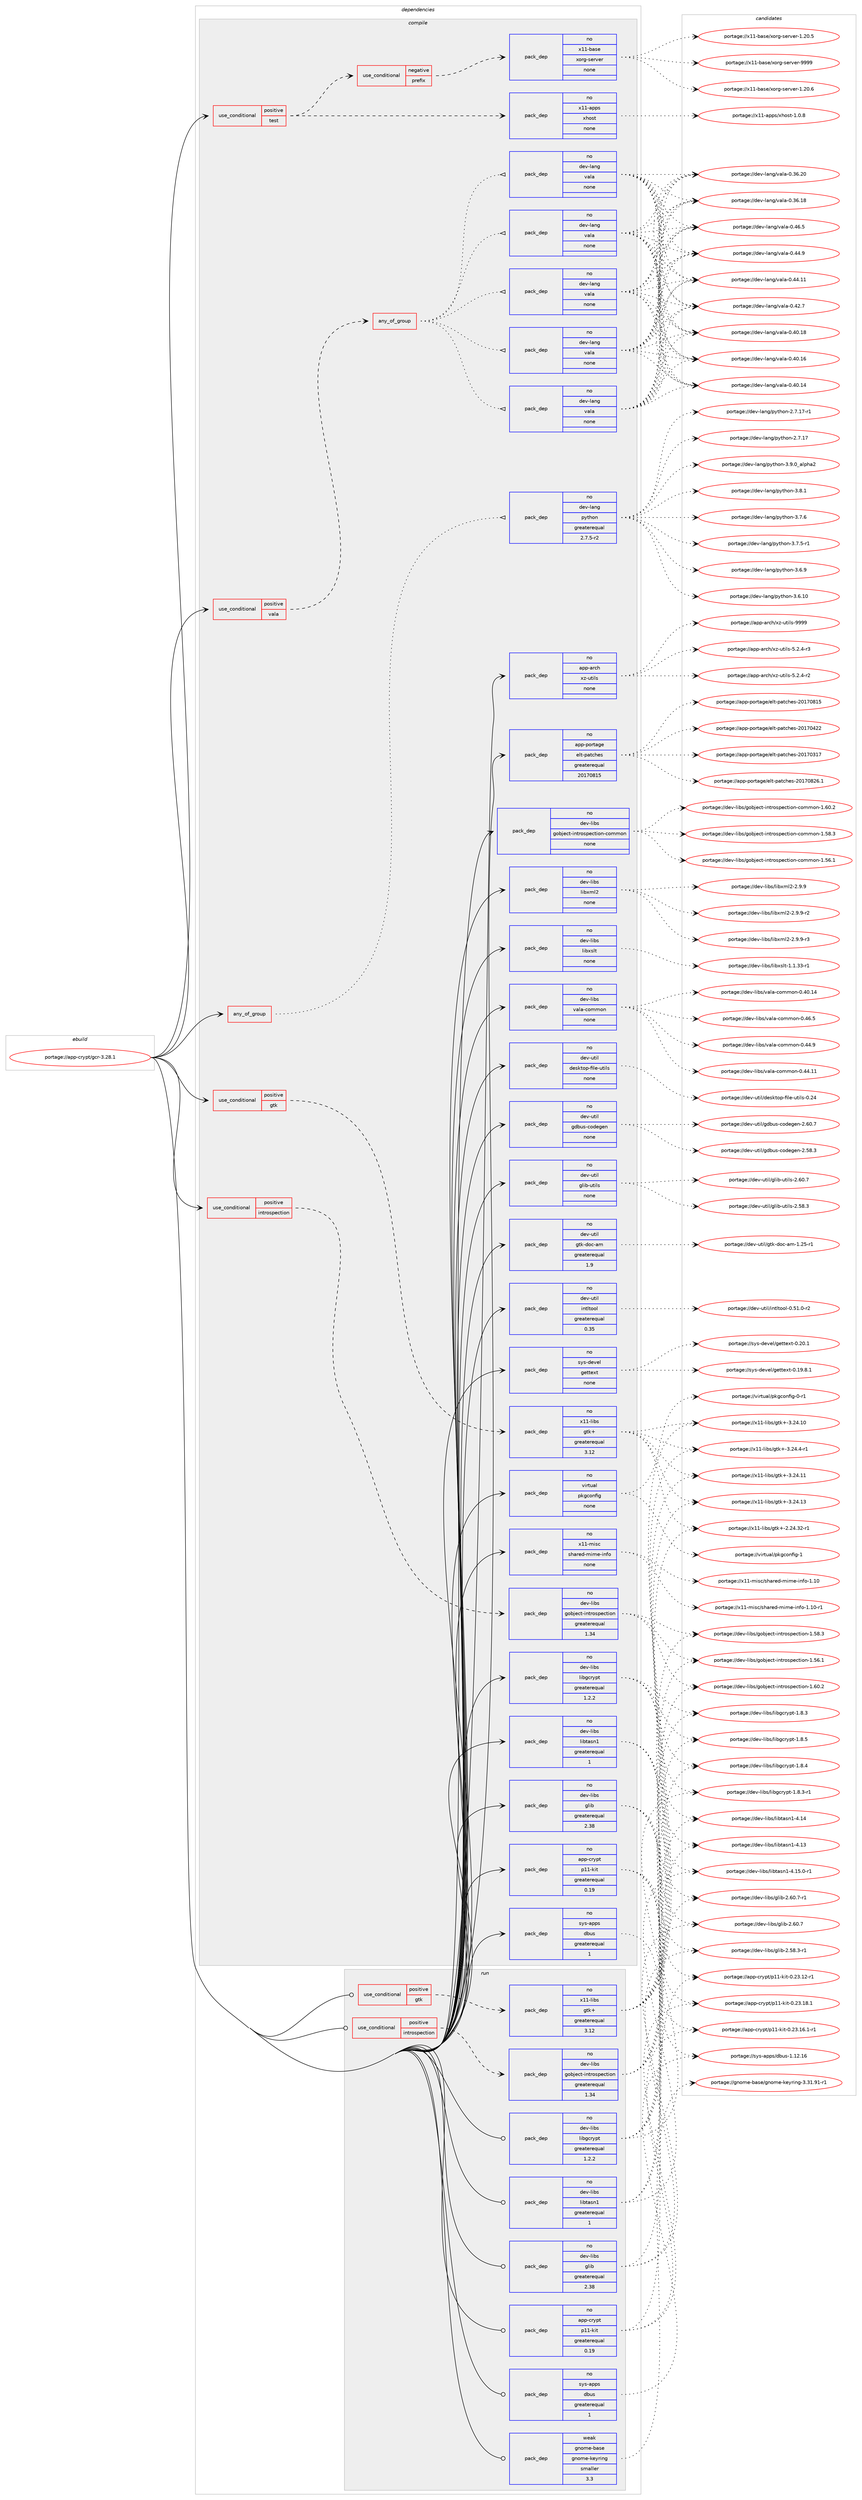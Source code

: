 digraph prolog {

# *************
# Graph options
# *************

newrank=true;
concentrate=true;
compound=true;
graph [rankdir=LR,fontname=Helvetica,fontsize=10,ranksep=1.5];#, ranksep=2.5, nodesep=0.2];
edge  [arrowhead=vee];
node  [fontname=Helvetica,fontsize=10];

# **********
# The ebuild
# **********

subgraph cluster_leftcol {
color=gray;
rank=same;
label=<<i>ebuild</i>>;
id [label="portage://app-crypt/gcr-3.28.1", color=red, width=4, href="../app-crypt/gcr-3.28.1.svg"];
}

# ****************
# The dependencies
# ****************

subgraph cluster_midcol {
color=gray;
label=<<i>dependencies</i>>;
subgraph cluster_compile {
fillcolor="#eeeeee";
style=filled;
label=<<i>compile</i>>;
subgraph any8265 {
dependency643288 [label=<<TABLE BORDER="0" CELLBORDER="1" CELLSPACING="0" CELLPADDING="4"><TR><TD CELLPADDING="10">any_of_group</TD></TR></TABLE>>, shape=none, color=red];subgraph pack483144 {
dependency643289 [label=<<TABLE BORDER="0" CELLBORDER="1" CELLSPACING="0" CELLPADDING="4" WIDTH="220"><TR><TD ROWSPAN="6" CELLPADDING="30">pack_dep</TD></TR><TR><TD WIDTH="110">no</TD></TR><TR><TD>dev-lang</TD></TR><TR><TD>python</TD></TR><TR><TD>greaterequal</TD></TR><TR><TD>2.7.5-r2</TD></TR></TABLE>>, shape=none, color=blue];
}
dependency643288:e -> dependency643289:w [weight=20,style="dotted",arrowhead="oinv"];
}
id:e -> dependency643288:w [weight=20,style="solid",arrowhead="vee"];
subgraph cond151586 {
dependency643290 [label=<<TABLE BORDER="0" CELLBORDER="1" CELLSPACING="0" CELLPADDING="4"><TR><TD ROWSPAN="3" CELLPADDING="10">use_conditional</TD></TR><TR><TD>positive</TD></TR><TR><TD>gtk</TD></TR></TABLE>>, shape=none, color=red];
subgraph pack483145 {
dependency643291 [label=<<TABLE BORDER="0" CELLBORDER="1" CELLSPACING="0" CELLPADDING="4" WIDTH="220"><TR><TD ROWSPAN="6" CELLPADDING="30">pack_dep</TD></TR><TR><TD WIDTH="110">no</TD></TR><TR><TD>x11-libs</TD></TR><TR><TD>gtk+</TD></TR><TR><TD>greaterequal</TD></TR><TR><TD>3.12</TD></TR></TABLE>>, shape=none, color=blue];
}
dependency643290:e -> dependency643291:w [weight=20,style="dashed",arrowhead="vee"];
}
id:e -> dependency643290:w [weight=20,style="solid",arrowhead="vee"];
subgraph cond151587 {
dependency643292 [label=<<TABLE BORDER="0" CELLBORDER="1" CELLSPACING="0" CELLPADDING="4"><TR><TD ROWSPAN="3" CELLPADDING="10">use_conditional</TD></TR><TR><TD>positive</TD></TR><TR><TD>introspection</TD></TR></TABLE>>, shape=none, color=red];
subgraph pack483146 {
dependency643293 [label=<<TABLE BORDER="0" CELLBORDER="1" CELLSPACING="0" CELLPADDING="4" WIDTH="220"><TR><TD ROWSPAN="6" CELLPADDING="30">pack_dep</TD></TR><TR><TD WIDTH="110">no</TD></TR><TR><TD>dev-libs</TD></TR><TR><TD>gobject-introspection</TD></TR><TR><TD>greaterequal</TD></TR><TR><TD>1.34</TD></TR></TABLE>>, shape=none, color=blue];
}
dependency643292:e -> dependency643293:w [weight=20,style="dashed",arrowhead="vee"];
}
id:e -> dependency643292:w [weight=20,style="solid",arrowhead="vee"];
subgraph cond151588 {
dependency643294 [label=<<TABLE BORDER="0" CELLBORDER="1" CELLSPACING="0" CELLPADDING="4"><TR><TD ROWSPAN="3" CELLPADDING="10">use_conditional</TD></TR><TR><TD>positive</TD></TR><TR><TD>test</TD></TR></TABLE>>, shape=none, color=red];
subgraph cond151589 {
dependency643295 [label=<<TABLE BORDER="0" CELLBORDER="1" CELLSPACING="0" CELLPADDING="4"><TR><TD ROWSPAN="3" CELLPADDING="10">use_conditional</TD></TR><TR><TD>negative</TD></TR><TR><TD>prefix</TD></TR></TABLE>>, shape=none, color=red];
subgraph pack483147 {
dependency643296 [label=<<TABLE BORDER="0" CELLBORDER="1" CELLSPACING="0" CELLPADDING="4" WIDTH="220"><TR><TD ROWSPAN="6" CELLPADDING="30">pack_dep</TD></TR><TR><TD WIDTH="110">no</TD></TR><TR><TD>x11-base</TD></TR><TR><TD>xorg-server</TD></TR><TR><TD>none</TD></TR><TR><TD></TD></TR></TABLE>>, shape=none, color=blue];
}
dependency643295:e -> dependency643296:w [weight=20,style="dashed",arrowhead="vee"];
}
dependency643294:e -> dependency643295:w [weight=20,style="dashed",arrowhead="vee"];
subgraph pack483148 {
dependency643297 [label=<<TABLE BORDER="0" CELLBORDER="1" CELLSPACING="0" CELLPADDING="4" WIDTH="220"><TR><TD ROWSPAN="6" CELLPADDING="30">pack_dep</TD></TR><TR><TD WIDTH="110">no</TD></TR><TR><TD>x11-apps</TD></TR><TR><TD>xhost</TD></TR><TR><TD>none</TD></TR><TR><TD></TD></TR></TABLE>>, shape=none, color=blue];
}
dependency643294:e -> dependency643297:w [weight=20,style="dashed",arrowhead="vee"];
}
id:e -> dependency643294:w [weight=20,style="solid",arrowhead="vee"];
subgraph cond151590 {
dependency643298 [label=<<TABLE BORDER="0" CELLBORDER="1" CELLSPACING="0" CELLPADDING="4"><TR><TD ROWSPAN="3" CELLPADDING="10">use_conditional</TD></TR><TR><TD>positive</TD></TR><TR><TD>vala</TD></TR></TABLE>>, shape=none, color=red];
subgraph any8266 {
dependency643299 [label=<<TABLE BORDER="0" CELLBORDER="1" CELLSPACING="0" CELLPADDING="4"><TR><TD CELLPADDING="10">any_of_group</TD></TR></TABLE>>, shape=none, color=red];subgraph pack483149 {
dependency643300 [label=<<TABLE BORDER="0" CELLBORDER="1" CELLSPACING="0" CELLPADDING="4" WIDTH="220"><TR><TD ROWSPAN="6" CELLPADDING="30">pack_dep</TD></TR><TR><TD WIDTH="110">no</TD></TR><TR><TD>dev-lang</TD></TR><TR><TD>vala</TD></TR><TR><TD>none</TD></TR><TR><TD></TD></TR></TABLE>>, shape=none, color=blue];
}
dependency643299:e -> dependency643300:w [weight=20,style="dotted",arrowhead="oinv"];
subgraph pack483150 {
dependency643301 [label=<<TABLE BORDER="0" CELLBORDER="1" CELLSPACING="0" CELLPADDING="4" WIDTH="220"><TR><TD ROWSPAN="6" CELLPADDING="30">pack_dep</TD></TR><TR><TD WIDTH="110">no</TD></TR><TR><TD>dev-lang</TD></TR><TR><TD>vala</TD></TR><TR><TD>none</TD></TR><TR><TD></TD></TR></TABLE>>, shape=none, color=blue];
}
dependency643299:e -> dependency643301:w [weight=20,style="dotted",arrowhead="oinv"];
subgraph pack483151 {
dependency643302 [label=<<TABLE BORDER="0" CELLBORDER="1" CELLSPACING="0" CELLPADDING="4" WIDTH="220"><TR><TD ROWSPAN="6" CELLPADDING="30">pack_dep</TD></TR><TR><TD WIDTH="110">no</TD></TR><TR><TD>dev-lang</TD></TR><TR><TD>vala</TD></TR><TR><TD>none</TD></TR><TR><TD></TD></TR></TABLE>>, shape=none, color=blue];
}
dependency643299:e -> dependency643302:w [weight=20,style="dotted",arrowhead="oinv"];
subgraph pack483152 {
dependency643303 [label=<<TABLE BORDER="0" CELLBORDER="1" CELLSPACING="0" CELLPADDING="4" WIDTH="220"><TR><TD ROWSPAN="6" CELLPADDING="30">pack_dep</TD></TR><TR><TD WIDTH="110">no</TD></TR><TR><TD>dev-lang</TD></TR><TR><TD>vala</TD></TR><TR><TD>none</TD></TR><TR><TD></TD></TR></TABLE>>, shape=none, color=blue];
}
dependency643299:e -> dependency643303:w [weight=20,style="dotted",arrowhead="oinv"];
subgraph pack483153 {
dependency643304 [label=<<TABLE BORDER="0" CELLBORDER="1" CELLSPACING="0" CELLPADDING="4" WIDTH="220"><TR><TD ROWSPAN="6" CELLPADDING="30">pack_dep</TD></TR><TR><TD WIDTH="110">no</TD></TR><TR><TD>dev-lang</TD></TR><TR><TD>vala</TD></TR><TR><TD>none</TD></TR><TR><TD></TD></TR></TABLE>>, shape=none, color=blue];
}
dependency643299:e -> dependency643304:w [weight=20,style="dotted",arrowhead="oinv"];
}
dependency643298:e -> dependency643299:w [weight=20,style="dashed",arrowhead="vee"];
}
id:e -> dependency643298:w [weight=20,style="solid",arrowhead="vee"];
subgraph pack483154 {
dependency643305 [label=<<TABLE BORDER="0" CELLBORDER="1" CELLSPACING="0" CELLPADDING="4" WIDTH="220"><TR><TD ROWSPAN="6" CELLPADDING="30">pack_dep</TD></TR><TR><TD WIDTH="110">no</TD></TR><TR><TD>app-arch</TD></TR><TR><TD>xz-utils</TD></TR><TR><TD>none</TD></TR><TR><TD></TD></TR></TABLE>>, shape=none, color=blue];
}
id:e -> dependency643305:w [weight=20,style="solid",arrowhead="vee"];
subgraph pack483155 {
dependency643306 [label=<<TABLE BORDER="0" CELLBORDER="1" CELLSPACING="0" CELLPADDING="4" WIDTH="220"><TR><TD ROWSPAN="6" CELLPADDING="30">pack_dep</TD></TR><TR><TD WIDTH="110">no</TD></TR><TR><TD>app-crypt</TD></TR><TR><TD>p11-kit</TD></TR><TR><TD>greaterequal</TD></TR><TR><TD>0.19</TD></TR></TABLE>>, shape=none, color=blue];
}
id:e -> dependency643306:w [weight=20,style="solid",arrowhead="vee"];
subgraph pack483156 {
dependency643307 [label=<<TABLE BORDER="0" CELLBORDER="1" CELLSPACING="0" CELLPADDING="4" WIDTH="220"><TR><TD ROWSPAN="6" CELLPADDING="30">pack_dep</TD></TR><TR><TD WIDTH="110">no</TD></TR><TR><TD>app-portage</TD></TR><TR><TD>elt-patches</TD></TR><TR><TD>greaterequal</TD></TR><TR><TD>20170815</TD></TR></TABLE>>, shape=none, color=blue];
}
id:e -> dependency643307:w [weight=20,style="solid",arrowhead="vee"];
subgraph pack483157 {
dependency643308 [label=<<TABLE BORDER="0" CELLBORDER="1" CELLSPACING="0" CELLPADDING="4" WIDTH="220"><TR><TD ROWSPAN="6" CELLPADDING="30">pack_dep</TD></TR><TR><TD WIDTH="110">no</TD></TR><TR><TD>dev-libs</TD></TR><TR><TD>glib</TD></TR><TR><TD>greaterequal</TD></TR><TR><TD>2.38</TD></TR></TABLE>>, shape=none, color=blue];
}
id:e -> dependency643308:w [weight=20,style="solid",arrowhead="vee"];
subgraph pack483158 {
dependency643309 [label=<<TABLE BORDER="0" CELLBORDER="1" CELLSPACING="0" CELLPADDING="4" WIDTH="220"><TR><TD ROWSPAN="6" CELLPADDING="30">pack_dep</TD></TR><TR><TD WIDTH="110">no</TD></TR><TR><TD>dev-libs</TD></TR><TR><TD>gobject-introspection-common</TD></TR><TR><TD>none</TD></TR><TR><TD></TD></TR></TABLE>>, shape=none, color=blue];
}
id:e -> dependency643309:w [weight=20,style="solid",arrowhead="vee"];
subgraph pack483159 {
dependency643310 [label=<<TABLE BORDER="0" CELLBORDER="1" CELLSPACING="0" CELLPADDING="4" WIDTH="220"><TR><TD ROWSPAN="6" CELLPADDING="30">pack_dep</TD></TR><TR><TD WIDTH="110">no</TD></TR><TR><TD>dev-libs</TD></TR><TR><TD>libgcrypt</TD></TR><TR><TD>greaterequal</TD></TR><TR><TD>1.2.2</TD></TR></TABLE>>, shape=none, color=blue];
}
id:e -> dependency643310:w [weight=20,style="solid",arrowhead="vee"];
subgraph pack483160 {
dependency643311 [label=<<TABLE BORDER="0" CELLBORDER="1" CELLSPACING="0" CELLPADDING="4" WIDTH="220"><TR><TD ROWSPAN="6" CELLPADDING="30">pack_dep</TD></TR><TR><TD WIDTH="110">no</TD></TR><TR><TD>dev-libs</TD></TR><TR><TD>libtasn1</TD></TR><TR><TD>greaterequal</TD></TR><TR><TD>1</TD></TR></TABLE>>, shape=none, color=blue];
}
id:e -> dependency643311:w [weight=20,style="solid",arrowhead="vee"];
subgraph pack483161 {
dependency643312 [label=<<TABLE BORDER="0" CELLBORDER="1" CELLSPACING="0" CELLPADDING="4" WIDTH="220"><TR><TD ROWSPAN="6" CELLPADDING="30">pack_dep</TD></TR><TR><TD WIDTH="110">no</TD></TR><TR><TD>dev-libs</TD></TR><TR><TD>libxml2</TD></TR><TR><TD>none</TD></TR><TR><TD></TD></TR></TABLE>>, shape=none, color=blue];
}
id:e -> dependency643312:w [weight=20,style="solid",arrowhead="vee"];
subgraph pack483162 {
dependency643313 [label=<<TABLE BORDER="0" CELLBORDER="1" CELLSPACING="0" CELLPADDING="4" WIDTH="220"><TR><TD ROWSPAN="6" CELLPADDING="30">pack_dep</TD></TR><TR><TD WIDTH="110">no</TD></TR><TR><TD>dev-libs</TD></TR><TR><TD>libxslt</TD></TR><TR><TD>none</TD></TR><TR><TD></TD></TR></TABLE>>, shape=none, color=blue];
}
id:e -> dependency643313:w [weight=20,style="solid",arrowhead="vee"];
subgraph pack483163 {
dependency643314 [label=<<TABLE BORDER="0" CELLBORDER="1" CELLSPACING="0" CELLPADDING="4" WIDTH="220"><TR><TD ROWSPAN="6" CELLPADDING="30">pack_dep</TD></TR><TR><TD WIDTH="110">no</TD></TR><TR><TD>dev-libs</TD></TR><TR><TD>vala-common</TD></TR><TR><TD>none</TD></TR><TR><TD></TD></TR></TABLE>>, shape=none, color=blue];
}
id:e -> dependency643314:w [weight=20,style="solid",arrowhead="vee"];
subgraph pack483164 {
dependency643315 [label=<<TABLE BORDER="0" CELLBORDER="1" CELLSPACING="0" CELLPADDING="4" WIDTH="220"><TR><TD ROWSPAN="6" CELLPADDING="30">pack_dep</TD></TR><TR><TD WIDTH="110">no</TD></TR><TR><TD>dev-util</TD></TR><TR><TD>desktop-file-utils</TD></TR><TR><TD>none</TD></TR><TR><TD></TD></TR></TABLE>>, shape=none, color=blue];
}
id:e -> dependency643315:w [weight=20,style="solid",arrowhead="vee"];
subgraph pack483165 {
dependency643316 [label=<<TABLE BORDER="0" CELLBORDER="1" CELLSPACING="0" CELLPADDING="4" WIDTH="220"><TR><TD ROWSPAN="6" CELLPADDING="30">pack_dep</TD></TR><TR><TD WIDTH="110">no</TD></TR><TR><TD>dev-util</TD></TR><TR><TD>gdbus-codegen</TD></TR><TR><TD>none</TD></TR><TR><TD></TD></TR></TABLE>>, shape=none, color=blue];
}
id:e -> dependency643316:w [weight=20,style="solid",arrowhead="vee"];
subgraph pack483166 {
dependency643317 [label=<<TABLE BORDER="0" CELLBORDER="1" CELLSPACING="0" CELLPADDING="4" WIDTH="220"><TR><TD ROWSPAN="6" CELLPADDING="30">pack_dep</TD></TR><TR><TD WIDTH="110">no</TD></TR><TR><TD>dev-util</TD></TR><TR><TD>glib-utils</TD></TR><TR><TD>none</TD></TR><TR><TD></TD></TR></TABLE>>, shape=none, color=blue];
}
id:e -> dependency643317:w [weight=20,style="solid",arrowhead="vee"];
subgraph pack483167 {
dependency643318 [label=<<TABLE BORDER="0" CELLBORDER="1" CELLSPACING="0" CELLPADDING="4" WIDTH="220"><TR><TD ROWSPAN="6" CELLPADDING="30">pack_dep</TD></TR><TR><TD WIDTH="110">no</TD></TR><TR><TD>dev-util</TD></TR><TR><TD>gtk-doc-am</TD></TR><TR><TD>greaterequal</TD></TR><TR><TD>1.9</TD></TR></TABLE>>, shape=none, color=blue];
}
id:e -> dependency643318:w [weight=20,style="solid",arrowhead="vee"];
subgraph pack483168 {
dependency643319 [label=<<TABLE BORDER="0" CELLBORDER="1" CELLSPACING="0" CELLPADDING="4" WIDTH="220"><TR><TD ROWSPAN="6" CELLPADDING="30">pack_dep</TD></TR><TR><TD WIDTH="110">no</TD></TR><TR><TD>dev-util</TD></TR><TR><TD>intltool</TD></TR><TR><TD>greaterequal</TD></TR><TR><TD>0.35</TD></TR></TABLE>>, shape=none, color=blue];
}
id:e -> dependency643319:w [weight=20,style="solid",arrowhead="vee"];
subgraph pack483169 {
dependency643320 [label=<<TABLE BORDER="0" CELLBORDER="1" CELLSPACING="0" CELLPADDING="4" WIDTH="220"><TR><TD ROWSPAN="6" CELLPADDING="30">pack_dep</TD></TR><TR><TD WIDTH="110">no</TD></TR><TR><TD>sys-apps</TD></TR><TR><TD>dbus</TD></TR><TR><TD>greaterequal</TD></TR><TR><TD>1</TD></TR></TABLE>>, shape=none, color=blue];
}
id:e -> dependency643320:w [weight=20,style="solid",arrowhead="vee"];
subgraph pack483170 {
dependency643321 [label=<<TABLE BORDER="0" CELLBORDER="1" CELLSPACING="0" CELLPADDING="4" WIDTH="220"><TR><TD ROWSPAN="6" CELLPADDING="30">pack_dep</TD></TR><TR><TD WIDTH="110">no</TD></TR><TR><TD>sys-devel</TD></TR><TR><TD>gettext</TD></TR><TR><TD>none</TD></TR><TR><TD></TD></TR></TABLE>>, shape=none, color=blue];
}
id:e -> dependency643321:w [weight=20,style="solid",arrowhead="vee"];
subgraph pack483171 {
dependency643322 [label=<<TABLE BORDER="0" CELLBORDER="1" CELLSPACING="0" CELLPADDING="4" WIDTH="220"><TR><TD ROWSPAN="6" CELLPADDING="30">pack_dep</TD></TR><TR><TD WIDTH="110">no</TD></TR><TR><TD>virtual</TD></TR><TR><TD>pkgconfig</TD></TR><TR><TD>none</TD></TR><TR><TD></TD></TR></TABLE>>, shape=none, color=blue];
}
id:e -> dependency643322:w [weight=20,style="solid",arrowhead="vee"];
subgraph pack483172 {
dependency643323 [label=<<TABLE BORDER="0" CELLBORDER="1" CELLSPACING="0" CELLPADDING="4" WIDTH="220"><TR><TD ROWSPAN="6" CELLPADDING="30">pack_dep</TD></TR><TR><TD WIDTH="110">no</TD></TR><TR><TD>x11-misc</TD></TR><TR><TD>shared-mime-info</TD></TR><TR><TD>none</TD></TR><TR><TD></TD></TR></TABLE>>, shape=none, color=blue];
}
id:e -> dependency643323:w [weight=20,style="solid",arrowhead="vee"];
}
subgraph cluster_compileandrun {
fillcolor="#eeeeee";
style=filled;
label=<<i>compile and run</i>>;
}
subgraph cluster_run {
fillcolor="#eeeeee";
style=filled;
label=<<i>run</i>>;
subgraph cond151591 {
dependency643324 [label=<<TABLE BORDER="0" CELLBORDER="1" CELLSPACING="0" CELLPADDING="4"><TR><TD ROWSPAN="3" CELLPADDING="10">use_conditional</TD></TR><TR><TD>positive</TD></TR><TR><TD>gtk</TD></TR></TABLE>>, shape=none, color=red];
subgraph pack483173 {
dependency643325 [label=<<TABLE BORDER="0" CELLBORDER="1" CELLSPACING="0" CELLPADDING="4" WIDTH="220"><TR><TD ROWSPAN="6" CELLPADDING="30">pack_dep</TD></TR><TR><TD WIDTH="110">no</TD></TR><TR><TD>x11-libs</TD></TR><TR><TD>gtk+</TD></TR><TR><TD>greaterequal</TD></TR><TR><TD>3.12</TD></TR></TABLE>>, shape=none, color=blue];
}
dependency643324:e -> dependency643325:w [weight=20,style="dashed",arrowhead="vee"];
}
id:e -> dependency643324:w [weight=20,style="solid",arrowhead="odot"];
subgraph cond151592 {
dependency643326 [label=<<TABLE BORDER="0" CELLBORDER="1" CELLSPACING="0" CELLPADDING="4"><TR><TD ROWSPAN="3" CELLPADDING="10">use_conditional</TD></TR><TR><TD>positive</TD></TR><TR><TD>introspection</TD></TR></TABLE>>, shape=none, color=red];
subgraph pack483174 {
dependency643327 [label=<<TABLE BORDER="0" CELLBORDER="1" CELLSPACING="0" CELLPADDING="4" WIDTH="220"><TR><TD ROWSPAN="6" CELLPADDING="30">pack_dep</TD></TR><TR><TD WIDTH="110">no</TD></TR><TR><TD>dev-libs</TD></TR><TR><TD>gobject-introspection</TD></TR><TR><TD>greaterequal</TD></TR><TR><TD>1.34</TD></TR></TABLE>>, shape=none, color=blue];
}
dependency643326:e -> dependency643327:w [weight=20,style="dashed",arrowhead="vee"];
}
id:e -> dependency643326:w [weight=20,style="solid",arrowhead="odot"];
subgraph pack483175 {
dependency643328 [label=<<TABLE BORDER="0" CELLBORDER="1" CELLSPACING="0" CELLPADDING="4" WIDTH="220"><TR><TD ROWSPAN="6" CELLPADDING="30">pack_dep</TD></TR><TR><TD WIDTH="110">no</TD></TR><TR><TD>app-crypt</TD></TR><TR><TD>p11-kit</TD></TR><TR><TD>greaterequal</TD></TR><TR><TD>0.19</TD></TR></TABLE>>, shape=none, color=blue];
}
id:e -> dependency643328:w [weight=20,style="solid",arrowhead="odot"];
subgraph pack483176 {
dependency643329 [label=<<TABLE BORDER="0" CELLBORDER="1" CELLSPACING="0" CELLPADDING="4" WIDTH="220"><TR><TD ROWSPAN="6" CELLPADDING="30">pack_dep</TD></TR><TR><TD WIDTH="110">no</TD></TR><TR><TD>dev-libs</TD></TR><TR><TD>glib</TD></TR><TR><TD>greaterequal</TD></TR><TR><TD>2.38</TD></TR></TABLE>>, shape=none, color=blue];
}
id:e -> dependency643329:w [weight=20,style="solid",arrowhead="odot"];
subgraph pack483177 {
dependency643330 [label=<<TABLE BORDER="0" CELLBORDER="1" CELLSPACING="0" CELLPADDING="4" WIDTH="220"><TR><TD ROWSPAN="6" CELLPADDING="30">pack_dep</TD></TR><TR><TD WIDTH="110">no</TD></TR><TR><TD>dev-libs</TD></TR><TR><TD>libgcrypt</TD></TR><TR><TD>greaterequal</TD></TR><TR><TD>1.2.2</TD></TR></TABLE>>, shape=none, color=blue];
}
id:e -> dependency643330:w [weight=20,style="solid",arrowhead="odot"];
subgraph pack483178 {
dependency643331 [label=<<TABLE BORDER="0" CELLBORDER="1" CELLSPACING="0" CELLPADDING="4" WIDTH="220"><TR><TD ROWSPAN="6" CELLPADDING="30">pack_dep</TD></TR><TR><TD WIDTH="110">no</TD></TR><TR><TD>dev-libs</TD></TR><TR><TD>libtasn1</TD></TR><TR><TD>greaterequal</TD></TR><TR><TD>1</TD></TR></TABLE>>, shape=none, color=blue];
}
id:e -> dependency643331:w [weight=20,style="solid",arrowhead="odot"];
subgraph pack483179 {
dependency643332 [label=<<TABLE BORDER="0" CELLBORDER="1" CELLSPACING="0" CELLPADDING="4" WIDTH="220"><TR><TD ROWSPAN="6" CELLPADDING="30">pack_dep</TD></TR><TR><TD WIDTH="110">no</TD></TR><TR><TD>sys-apps</TD></TR><TR><TD>dbus</TD></TR><TR><TD>greaterequal</TD></TR><TR><TD>1</TD></TR></TABLE>>, shape=none, color=blue];
}
id:e -> dependency643332:w [weight=20,style="solid",arrowhead="odot"];
subgraph pack483180 {
dependency643333 [label=<<TABLE BORDER="0" CELLBORDER="1" CELLSPACING="0" CELLPADDING="4" WIDTH="220"><TR><TD ROWSPAN="6" CELLPADDING="30">pack_dep</TD></TR><TR><TD WIDTH="110">weak</TD></TR><TR><TD>gnome-base</TD></TR><TR><TD>gnome-keyring</TD></TR><TR><TD>smaller</TD></TR><TR><TD>3.3</TD></TR></TABLE>>, shape=none, color=blue];
}
id:e -> dependency643333:w [weight=20,style="solid",arrowhead="odot"];
}
}

# **************
# The candidates
# **************

subgraph cluster_choices {
rank=same;
color=gray;
label=<<i>candidates</i>>;

subgraph choice483144 {
color=black;
nodesep=1;
choice10010111845108971101034711212111610411111045514657464895971081121049750 [label="portage://dev-lang/python-3.9.0_alpha2", color=red, width=4,href="../dev-lang/python-3.9.0_alpha2.svg"];
choice100101118451089711010347112121116104111110455146564649 [label="portage://dev-lang/python-3.8.1", color=red, width=4,href="../dev-lang/python-3.8.1.svg"];
choice100101118451089711010347112121116104111110455146554654 [label="portage://dev-lang/python-3.7.6", color=red, width=4,href="../dev-lang/python-3.7.6.svg"];
choice1001011184510897110103471121211161041111104551465546534511449 [label="portage://dev-lang/python-3.7.5-r1", color=red, width=4,href="../dev-lang/python-3.7.5-r1.svg"];
choice100101118451089711010347112121116104111110455146544657 [label="portage://dev-lang/python-3.6.9", color=red, width=4,href="../dev-lang/python-3.6.9.svg"];
choice10010111845108971101034711212111610411111045514654464948 [label="portage://dev-lang/python-3.6.10", color=red, width=4,href="../dev-lang/python-3.6.10.svg"];
choice100101118451089711010347112121116104111110455046554649554511449 [label="portage://dev-lang/python-2.7.17-r1", color=red, width=4,href="../dev-lang/python-2.7.17-r1.svg"];
choice10010111845108971101034711212111610411111045504655464955 [label="portage://dev-lang/python-2.7.17", color=red, width=4,href="../dev-lang/python-2.7.17.svg"];
dependency643289:e -> choice10010111845108971101034711212111610411111045514657464895971081121049750:w [style=dotted,weight="100"];
dependency643289:e -> choice100101118451089711010347112121116104111110455146564649:w [style=dotted,weight="100"];
dependency643289:e -> choice100101118451089711010347112121116104111110455146554654:w [style=dotted,weight="100"];
dependency643289:e -> choice1001011184510897110103471121211161041111104551465546534511449:w [style=dotted,weight="100"];
dependency643289:e -> choice100101118451089711010347112121116104111110455146544657:w [style=dotted,weight="100"];
dependency643289:e -> choice10010111845108971101034711212111610411111045514654464948:w [style=dotted,weight="100"];
dependency643289:e -> choice100101118451089711010347112121116104111110455046554649554511449:w [style=dotted,weight="100"];
dependency643289:e -> choice10010111845108971101034711212111610411111045504655464955:w [style=dotted,weight="100"];
}
subgraph choice483145 {
color=black;
nodesep=1;
choice120494945108105981154710311610743455146505246524511449 [label="portage://x11-libs/gtk+-3.24.4-r1", color=red, width=4,href="../x11-libs/gtk+-3.24.4-r1.svg"];
choice1204949451081059811547103116107434551465052464951 [label="portage://x11-libs/gtk+-3.24.13", color=red, width=4,href="../x11-libs/gtk+-3.24.13.svg"];
choice1204949451081059811547103116107434551465052464949 [label="portage://x11-libs/gtk+-3.24.11", color=red, width=4,href="../x11-libs/gtk+-3.24.11.svg"];
choice1204949451081059811547103116107434551465052464948 [label="portage://x11-libs/gtk+-3.24.10", color=red, width=4,href="../x11-libs/gtk+-3.24.10.svg"];
choice12049494510810598115471031161074345504650524651504511449 [label="portage://x11-libs/gtk+-2.24.32-r1", color=red, width=4,href="../x11-libs/gtk+-2.24.32-r1.svg"];
dependency643291:e -> choice120494945108105981154710311610743455146505246524511449:w [style=dotted,weight="100"];
dependency643291:e -> choice1204949451081059811547103116107434551465052464951:w [style=dotted,weight="100"];
dependency643291:e -> choice1204949451081059811547103116107434551465052464949:w [style=dotted,weight="100"];
dependency643291:e -> choice1204949451081059811547103116107434551465052464948:w [style=dotted,weight="100"];
dependency643291:e -> choice12049494510810598115471031161074345504650524651504511449:w [style=dotted,weight="100"];
}
subgraph choice483146 {
color=black;
nodesep=1;
choice1001011184510810598115471031119810610199116451051101161141111151121019911610511111045494654484650 [label="portage://dev-libs/gobject-introspection-1.60.2", color=red, width=4,href="../dev-libs/gobject-introspection-1.60.2.svg"];
choice1001011184510810598115471031119810610199116451051101161141111151121019911610511111045494653564651 [label="portage://dev-libs/gobject-introspection-1.58.3", color=red, width=4,href="../dev-libs/gobject-introspection-1.58.3.svg"];
choice1001011184510810598115471031119810610199116451051101161141111151121019911610511111045494653544649 [label="portage://dev-libs/gobject-introspection-1.56.1", color=red, width=4,href="../dev-libs/gobject-introspection-1.56.1.svg"];
dependency643293:e -> choice1001011184510810598115471031119810610199116451051101161141111151121019911610511111045494654484650:w [style=dotted,weight="100"];
dependency643293:e -> choice1001011184510810598115471031119810610199116451051101161141111151121019911610511111045494653564651:w [style=dotted,weight="100"];
dependency643293:e -> choice1001011184510810598115471031119810610199116451051101161141111151121019911610511111045494653544649:w [style=dotted,weight="100"];
}
subgraph choice483147 {
color=black;
nodesep=1;
choice120494945989711510147120111114103451151011141181011144557575757 [label="portage://x11-base/xorg-server-9999", color=red, width=4,href="../x11-base/xorg-server-9999.svg"];
choice1204949459897115101471201111141034511510111411810111445494650484654 [label="portage://x11-base/xorg-server-1.20.6", color=red, width=4,href="../x11-base/xorg-server-1.20.6.svg"];
choice1204949459897115101471201111141034511510111411810111445494650484653 [label="portage://x11-base/xorg-server-1.20.5", color=red, width=4,href="../x11-base/xorg-server-1.20.5.svg"];
dependency643296:e -> choice120494945989711510147120111114103451151011141181011144557575757:w [style=dotted,weight="100"];
dependency643296:e -> choice1204949459897115101471201111141034511510111411810111445494650484654:w [style=dotted,weight="100"];
dependency643296:e -> choice1204949459897115101471201111141034511510111411810111445494650484653:w [style=dotted,weight="100"];
}
subgraph choice483148 {
color=black;
nodesep=1;
choice1204949459711211211547120104111115116454946484656 [label="portage://x11-apps/xhost-1.0.8", color=red, width=4,href="../x11-apps/xhost-1.0.8.svg"];
dependency643297:e -> choice1204949459711211211547120104111115116454946484656:w [style=dotted,weight="100"];
}
subgraph choice483149 {
color=black;
nodesep=1;
choice100101118451089711010347118971089745484652544653 [label="portage://dev-lang/vala-0.46.5", color=red, width=4,href="../dev-lang/vala-0.46.5.svg"];
choice100101118451089711010347118971089745484652524657 [label="portage://dev-lang/vala-0.44.9", color=red, width=4,href="../dev-lang/vala-0.44.9.svg"];
choice10010111845108971101034711897108974548465252464949 [label="portage://dev-lang/vala-0.44.11", color=red, width=4,href="../dev-lang/vala-0.44.11.svg"];
choice100101118451089711010347118971089745484652504655 [label="portage://dev-lang/vala-0.42.7", color=red, width=4,href="../dev-lang/vala-0.42.7.svg"];
choice10010111845108971101034711897108974548465248464956 [label="portage://dev-lang/vala-0.40.18", color=red, width=4,href="../dev-lang/vala-0.40.18.svg"];
choice10010111845108971101034711897108974548465248464954 [label="portage://dev-lang/vala-0.40.16", color=red, width=4,href="../dev-lang/vala-0.40.16.svg"];
choice10010111845108971101034711897108974548465248464952 [label="portage://dev-lang/vala-0.40.14", color=red, width=4,href="../dev-lang/vala-0.40.14.svg"];
choice10010111845108971101034711897108974548465154465048 [label="portage://dev-lang/vala-0.36.20", color=red, width=4,href="../dev-lang/vala-0.36.20.svg"];
choice10010111845108971101034711897108974548465154464956 [label="portage://dev-lang/vala-0.36.18", color=red, width=4,href="../dev-lang/vala-0.36.18.svg"];
dependency643300:e -> choice100101118451089711010347118971089745484652544653:w [style=dotted,weight="100"];
dependency643300:e -> choice100101118451089711010347118971089745484652524657:w [style=dotted,weight="100"];
dependency643300:e -> choice10010111845108971101034711897108974548465252464949:w [style=dotted,weight="100"];
dependency643300:e -> choice100101118451089711010347118971089745484652504655:w [style=dotted,weight="100"];
dependency643300:e -> choice10010111845108971101034711897108974548465248464956:w [style=dotted,weight="100"];
dependency643300:e -> choice10010111845108971101034711897108974548465248464954:w [style=dotted,weight="100"];
dependency643300:e -> choice10010111845108971101034711897108974548465248464952:w [style=dotted,weight="100"];
dependency643300:e -> choice10010111845108971101034711897108974548465154465048:w [style=dotted,weight="100"];
dependency643300:e -> choice10010111845108971101034711897108974548465154464956:w [style=dotted,weight="100"];
}
subgraph choice483150 {
color=black;
nodesep=1;
choice100101118451089711010347118971089745484652544653 [label="portage://dev-lang/vala-0.46.5", color=red, width=4,href="../dev-lang/vala-0.46.5.svg"];
choice100101118451089711010347118971089745484652524657 [label="portage://dev-lang/vala-0.44.9", color=red, width=4,href="../dev-lang/vala-0.44.9.svg"];
choice10010111845108971101034711897108974548465252464949 [label="portage://dev-lang/vala-0.44.11", color=red, width=4,href="../dev-lang/vala-0.44.11.svg"];
choice100101118451089711010347118971089745484652504655 [label="portage://dev-lang/vala-0.42.7", color=red, width=4,href="../dev-lang/vala-0.42.7.svg"];
choice10010111845108971101034711897108974548465248464956 [label="portage://dev-lang/vala-0.40.18", color=red, width=4,href="../dev-lang/vala-0.40.18.svg"];
choice10010111845108971101034711897108974548465248464954 [label="portage://dev-lang/vala-0.40.16", color=red, width=4,href="../dev-lang/vala-0.40.16.svg"];
choice10010111845108971101034711897108974548465248464952 [label="portage://dev-lang/vala-0.40.14", color=red, width=4,href="../dev-lang/vala-0.40.14.svg"];
choice10010111845108971101034711897108974548465154465048 [label="portage://dev-lang/vala-0.36.20", color=red, width=4,href="../dev-lang/vala-0.36.20.svg"];
choice10010111845108971101034711897108974548465154464956 [label="portage://dev-lang/vala-0.36.18", color=red, width=4,href="../dev-lang/vala-0.36.18.svg"];
dependency643301:e -> choice100101118451089711010347118971089745484652544653:w [style=dotted,weight="100"];
dependency643301:e -> choice100101118451089711010347118971089745484652524657:w [style=dotted,weight="100"];
dependency643301:e -> choice10010111845108971101034711897108974548465252464949:w [style=dotted,weight="100"];
dependency643301:e -> choice100101118451089711010347118971089745484652504655:w [style=dotted,weight="100"];
dependency643301:e -> choice10010111845108971101034711897108974548465248464956:w [style=dotted,weight="100"];
dependency643301:e -> choice10010111845108971101034711897108974548465248464954:w [style=dotted,weight="100"];
dependency643301:e -> choice10010111845108971101034711897108974548465248464952:w [style=dotted,weight="100"];
dependency643301:e -> choice10010111845108971101034711897108974548465154465048:w [style=dotted,weight="100"];
dependency643301:e -> choice10010111845108971101034711897108974548465154464956:w [style=dotted,weight="100"];
}
subgraph choice483151 {
color=black;
nodesep=1;
choice100101118451089711010347118971089745484652544653 [label="portage://dev-lang/vala-0.46.5", color=red, width=4,href="../dev-lang/vala-0.46.5.svg"];
choice100101118451089711010347118971089745484652524657 [label="portage://dev-lang/vala-0.44.9", color=red, width=4,href="../dev-lang/vala-0.44.9.svg"];
choice10010111845108971101034711897108974548465252464949 [label="portage://dev-lang/vala-0.44.11", color=red, width=4,href="../dev-lang/vala-0.44.11.svg"];
choice100101118451089711010347118971089745484652504655 [label="portage://dev-lang/vala-0.42.7", color=red, width=4,href="../dev-lang/vala-0.42.7.svg"];
choice10010111845108971101034711897108974548465248464956 [label="portage://dev-lang/vala-0.40.18", color=red, width=4,href="../dev-lang/vala-0.40.18.svg"];
choice10010111845108971101034711897108974548465248464954 [label="portage://dev-lang/vala-0.40.16", color=red, width=4,href="../dev-lang/vala-0.40.16.svg"];
choice10010111845108971101034711897108974548465248464952 [label="portage://dev-lang/vala-0.40.14", color=red, width=4,href="../dev-lang/vala-0.40.14.svg"];
choice10010111845108971101034711897108974548465154465048 [label="portage://dev-lang/vala-0.36.20", color=red, width=4,href="../dev-lang/vala-0.36.20.svg"];
choice10010111845108971101034711897108974548465154464956 [label="portage://dev-lang/vala-0.36.18", color=red, width=4,href="../dev-lang/vala-0.36.18.svg"];
dependency643302:e -> choice100101118451089711010347118971089745484652544653:w [style=dotted,weight="100"];
dependency643302:e -> choice100101118451089711010347118971089745484652524657:w [style=dotted,weight="100"];
dependency643302:e -> choice10010111845108971101034711897108974548465252464949:w [style=dotted,weight="100"];
dependency643302:e -> choice100101118451089711010347118971089745484652504655:w [style=dotted,weight="100"];
dependency643302:e -> choice10010111845108971101034711897108974548465248464956:w [style=dotted,weight="100"];
dependency643302:e -> choice10010111845108971101034711897108974548465248464954:w [style=dotted,weight="100"];
dependency643302:e -> choice10010111845108971101034711897108974548465248464952:w [style=dotted,weight="100"];
dependency643302:e -> choice10010111845108971101034711897108974548465154465048:w [style=dotted,weight="100"];
dependency643302:e -> choice10010111845108971101034711897108974548465154464956:w [style=dotted,weight="100"];
}
subgraph choice483152 {
color=black;
nodesep=1;
choice100101118451089711010347118971089745484652544653 [label="portage://dev-lang/vala-0.46.5", color=red, width=4,href="../dev-lang/vala-0.46.5.svg"];
choice100101118451089711010347118971089745484652524657 [label="portage://dev-lang/vala-0.44.9", color=red, width=4,href="../dev-lang/vala-0.44.9.svg"];
choice10010111845108971101034711897108974548465252464949 [label="portage://dev-lang/vala-0.44.11", color=red, width=4,href="../dev-lang/vala-0.44.11.svg"];
choice100101118451089711010347118971089745484652504655 [label="portage://dev-lang/vala-0.42.7", color=red, width=4,href="../dev-lang/vala-0.42.7.svg"];
choice10010111845108971101034711897108974548465248464956 [label="portage://dev-lang/vala-0.40.18", color=red, width=4,href="../dev-lang/vala-0.40.18.svg"];
choice10010111845108971101034711897108974548465248464954 [label="portage://dev-lang/vala-0.40.16", color=red, width=4,href="../dev-lang/vala-0.40.16.svg"];
choice10010111845108971101034711897108974548465248464952 [label="portage://dev-lang/vala-0.40.14", color=red, width=4,href="../dev-lang/vala-0.40.14.svg"];
choice10010111845108971101034711897108974548465154465048 [label="portage://dev-lang/vala-0.36.20", color=red, width=4,href="../dev-lang/vala-0.36.20.svg"];
choice10010111845108971101034711897108974548465154464956 [label="portage://dev-lang/vala-0.36.18", color=red, width=4,href="../dev-lang/vala-0.36.18.svg"];
dependency643303:e -> choice100101118451089711010347118971089745484652544653:w [style=dotted,weight="100"];
dependency643303:e -> choice100101118451089711010347118971089745484652524657:w [style=dotted,weight="100"];
dependency643303:e -> choice10010111845108971101034711897108974548465252464949:w [style=dotted,weight="100"];
dependency643303:e -> choice100101118451089711010347118971089745484652504655:w [style=dotted,weight="100"];
dependency643303:e -> choice10010111845108971101034711897108974548465248464956:w [style=dotted,weight="100"];
dependency643303:e -> choice10010111845108971101034711897108974548465248464954:w [style=dotted,weight="100"];
dependency643303:e -> choice10010111845108971101034711897108974548465248464952:w [style=dotted,weight="100"];
dependency643303:e -> choice10010111845108971101034711897108974548465154465048:w [style=dotted,weight="100"];
dependency643303:e -> choice10010111845108971101034711897108974548465154464956:w [style=dotted,weight="100"];
}
subgraph choice483153 {
color=black;
nodesep=1;
choice100101118451089711010347118971089745484652544653 [label="portage://dev-lang/vala-0.46.5", color=red, width=4,href="../dev-lang/vala-0.46.5.svg"];
choice100101118451089711010347118971089745484652524657 [label="portage://dev-lang/vala-0.44.9", color=red, width=4,href="../dev-lang/vala-0.44.9.svg"];
choice10010111845108971101034711897108974548465252464949 [label="portage://dev-lang/vala-0.44.11", color=red, width=4,href="../dev-lang/vala-0.44.11.svg"];
choice100101118451089711010347118971089745484652504655 [label="portage://dev-lang/vala-0.42.7", color=red, width=4,href="../dev-lang/vala-0.42.7.svg"];
choice10010111845108971101034711897108974548465248464956 [label="portage://dev-lang/vala-0.40.18", color=red, width=4,href="../dev-lang/vala-0.40.18.svg"];
choice10010111845108971101034711897108974548465248464954 [label="portage://dev-lang/vala-0.40.16", color=red, width=4,href="../dev-lang/vala-0.40.16.svg"];
choice10010111845108971101034711897108974548465248464952 [label="portage://dev-lang/vala-0.40.14", color=red, width=4,href="../dev-lang/vala-0.40.14.svg"];
choice10010111845108971101034711897108974548465154465048 [label="portage://dev-lang/vala-0.36.20", color=red, width=4,href="../dev-lang/vala-0.36.20.svg"];
choice10010111845108971101034711897108974548465154464956 [label="portage://dev-lang/vala-0.36.18", color=red, width=4,href="../dev-lang/vala-0.36.18.svg"];
dependency643304:e -> choice100101118451089711010347118971089745484652544653:w [style=dotted,weight="100"];
dependency643304:e -> choice100101118451089711010347118971089745484652524657:w [style=dotted,weight="100"];
dependency643304:e -> choice10010111845108971101034711897108974548465252464949:w [style=dotted,weight="100"];
dependency643304:e -> choice100101118451089711010347118971089745484652504655:w [style=dotted,weight="100"];
dependency643304:e -> choice10010111845108971101034711897108974548465248464956:w [style=dotted,weight="100"];
dependency643304:e -> choice10010111845108971101034711897108974548465248464954:w [style=dotted,weight="100"];
dependency643304:e -> choice10010111845108971101034711897108974548465248464952:w [style=dotted,weight="100"];
dependency643304:e -> choice10010111845108971101034711897108974548465154465048:w [style=dotted,weight="100"];
dependency643304:e -> choice10010111845108971101034711897108974548465154464956:w [style=dotted,weight="100"];
}
subgraph choice483154 {
color=black;
nodesep=1;
choice9711211245971149910447120122451171161051081154557575757 [label="portage://app-arch/xz-utils-9999", color=red, width=4,href="../app-arch/xz-utils-9999.svg"];
choice9711211245971149910447120122451171161051081154553465046524511451 [label="portage://app-arch/xz-utils-5.2.4-r3", color=red, width=4,href="../app-arch/xz-utils-5.2.4-r3.svg"];
choice9711211245971149910447120122451171161051081154553465046524511450 [label="portage://app-arch/xz-utils-5.2.4-r2", color=red, width=4,href="../app-arch/xz-utils-5.2.4-r2.svg"];
dependency643305:e -> choice9711211245971149910447120122451171161051081154557575757:w [style=dotted,weight="100"];
dependency643305:e -> choice9711211245971149910447120122451171161051081154553465046524511451:w [style=dotted,weight="100"];
dependency643305:e -> choice9711211245971149910447120122451171161051081154553465046524511450:w [style=dotted,weight="100"];
}
subgraph choice483155 {
color=black;
nodesep=1;
choice9711211245991141211121164711249494510710511645484650514649564649 [label="portage://app-crypt/p11-kit-0.23.18.1", color=red, width=4,href="../app-crypt/p11-kit-0.23.18.1.svg"];
choice97112112459911412111211647112494945107105116454846505146495446494511449 [label="portage://app-crypt/p11-kit-0.23.16.1-r1", color=red, width=4,href="../app-crypt/p11-kit-0.23.16.1-r1.svg"];
choice9711211245991141211121164711249494510710511645484650514649504511449 [label="portage://app-crypt/p11-kit-0.23.12-r1", color=red, width=4,href="../app-crypt/p11-kit-0.23.12-r1.svg"];
dependency643306:e -> choice9711211245991141211121164711249494510710511645484650514649564649:w [style=dotted,weight="100"];
dependency643306:e -> choice97112112459911412111211647112494945107105116454846505146495446494511449:w [style=dotted,weight="100"];
dependency643306:e -> choice9711211245991141211121164711249494510710511645484650514649504511449:w [style=dotted,weight="100"];
}
subgraph choice483156 {
color=black;
nodesep=1;
choice971121124511211111411697103101471011081164511297116991041011154550484955485650544649 [label="portage://app-portage/elt-patches-20170826.1", color=red, width=4,href="../app-portage/elt-patches-20170826.1.svg"];
choice97112112451121111141169710310147101108116451129711699104101115455048495548564953 [label="portage://app-portage/elt-patches-20170815", color=red, width=4,href="../app-portage/elt-patches-20170815.svg"];
choice97112112451121111141169710310147101108116451129711699104101115455048495548525050 [label="portage://app-portage/elt-patches-20170422", color=red, width=4,href="../app-portage/elt-patches-20170422.svg"];
choice97112112451121111141169710310147101108116451129711699104101115455048495548514955 [label="portage://app-portage/elt-patches-20170317", color=red, width=4,href="../app-portage/elt-patches-20170317.svg"];
dependency643307:e -> choice971121124511211111411697103101471011081164511297116991041011154550484955485650544649:w [style=dotted,weight="100"];
dependency643307:e -> choice97112112451121111141169710310147101108116451129711699104101115455048495548564953:w [style=dotted,weight="100"];
dependency643307:e -> choice97112112451121111141169710310147101108116451129711699104101115455048495548525050:w [style=dotted,weight="100"];
dependency643307:e -> choice97112112451121111141169710310147101108116451129711699104101115455048495548514955:w [style=dotted,weight="100"];
}
subgraph choice483157 {
color=black;
nodesep=1;
choice10010111845108105981154710310810598455046544846554511449 [label="portage://dev-libs/glib-2.60.7-r1", color=red, width=4,href="../dev-libs/glib-2.60.7-r1.svg"];
choice1001011184510810598115471031081059845504654484655 [label="portage://dev-libs/glib-2.60.7", color=red, width=4,href="../dev-libs/glib-2.60.7.svg"];
choice10010111845108105981154710310810598455046535646514511449 [label="portage://dev-libs/glib-2.58.3-r1", color=red, width=4,href="../dev-libs/glib-2.58.3-r1.svg"];
dependency643308:e -> choice10010111845108105981154710310810598455046544846554511449:w [style=dotted,weight="100"];
dependency643308:e -> choice1001011184510810598115471031081059845504654484655:w [style=dotted,weight="100"];
dependency643308:e -> choice10010111845108105981154710310810598455046535646514511449:w [style=dotted,weight="100"];
}
subgraph choice483158 {
color=black;
nodesep=1;
choice10010111845108105981154710311198106101991164510511011611411111511210199116105111110459911110910911111045494654484650 [label="portage://dev-libs/gobject-introspection-common-1.60.2", color=red, width=4,href="../dev-libs/gobject-introspection-common-1.60.2.svg"];
choice10010111845108105981154710311198106101991164510511011611411111511210199116105111110459911110910911111045494653564651 [label="portage://dev-libs/gobject-introspection-common-1.58.3", color=red, width=4,href="../dev-libs/gobject-introspection-common-1.58.3.svg"];
choice10010111845108105981154710311198106101991164510511011611411111511210199116105111110459911110910911111045494653544649 [label="portage://dev-libs/gobject-introspection-common-1.56.1", color=red, width=4,href="../dev-libs/gobject-introspection-common-1.56.1.svg"];
dependency643309:e -> choice10010111845108105981154710311198106101991164510511011611411111511210199116105111110459911110910911111045494654484650:w [style=dotted,weight="100"];
dependency643309:e -> choice10010111845108105981154710311198106101991164510511011611411111511210199116105111110459911110910911111045494653564651:w [style=dotted,weight="100"];
dependency643309:e -> choice10010111845108105981154710311198106101991164510511011611411111511210199116105111110459911110910911111045494653544649:w [style=dotted,weight="100"];
}
subgraph choice483159 {
color=black;
nodesep=1;
choice1001011184510810598115471081059810399114121112116454946564653 [label="portage://dev-libs/libgcrypt-1.8.5", color=red, width=4,href="../dev-libs/libgcrypt-1.8.5.svg"];
choice1001011184510810598115471081059810399114121112116454946564652 [label="portage://dev-libs/libgcrypt-1.8.4", color=red, width=4,href="../dev-libs/libgcrypt-1.8.4.svg"];
choice10010111845108105981154710810598103991141211121164549465646514511449 [label="portage://dev-libs/libgcrypt-1.8.3-r1", color=red, width=4,href="../dev-libs/libgcrypt-1.8.3-r1.svg"];
choice1001011184510810598115471081059810399114121112116454946564651 [label="portage://dev-libs/libgcrypt-1.8.3", color=red, width=4,href="../dev-libs/libgcrypt-1.8.3.svg"];
dependency643310:e -> choice1001011184510810598115471081059810399114121112116454946564653:w [style=dotted,weight="100"];
dependency643310:e -> choice1001011184510810598115471081059810399114121112116454946564652:w [style=dotted,weight="100"];
dependency643310:e -> choice10010111845108105981154710810598103991141211121164549465646514511449:w [style=dotted,weight="100"];
dependency643310:e -> choice1001011184510810598115471081059810399114121112116454946564651:w [style=dotted,weight="100"];
}
subgraph choice483160 {
color=black;
nodesep=1;
choice100101118451081059811547108105981169711511049455246495346484511449 [label="portage://dev-libs/libtasn1-4.15.0-r1", color=red, width=4,href="../dev-libs/libtasn1-4.15.0-r1.svg"];
choice1001011184510810598115471081059811697115110494552464952 [label="portage://dev-libs/libtasn1-4.14", color=red, width=4,href="../dev-libs/libtasn1-4.14.svg"];
choice1001011184510810598115471081059811697115110494552464951 [label="portage://dev-libs/libtasn1-4.13", color=red, width=4,href="../dev-libs/libtasn1-4.13.svg"];
dependency643311:e -> choice100101118451081059811547108105981169711511049455246495346484511449:w [style=dotted,weight="100"];
dependency643311:e -> choice1001011184510810598115471081059811697115110494552464952:w [style=dotted,weight="100"];
dependency643311:e -> choice1001011184510810598115471081059811697115110494552464951:w [style=dotted,weight="100"];
}
subgraph choice483161 {
color=black;
nodesep=1;
choice10010111845108105981154710810598120109108504550465746574511451 [label="portage://dev-libs/libxml2-2.9.9-r3", color=red, width=4,href="../dev-libs/libxml2-2.9.9-r3.svg"];
choice10010111845108105981154710810598120109108504550465746574511450 [label="portage://dev-libs/libxml2-2.9.9-r2", color=red, width=4,href="../dev-libs/libxml2-2.9.9-r2.svg"];
choice1001011184510810598115471081059812010910850455046574657 [label="portage://dev-libs/libxml2-2.9.9", color=red, width=4,href="../dev-libs/libxml2-2.9.9.svg"];
dependency643312:e -> choice10010111845108105981154710810598120109108504550465746574511451:w [style=dotted,weight="100"];
dependency643312:e -> choice10010111845108105981154710810598120109108504550465746574511450:w [style=dotted,weight="100"];
dependency643312:e -> choice1001011184510810598115471081059812010910850455046574657:w [style=dotted,weight="100"];
}
subgraph choice483162 {
color=black;
nodesep=1;
choice10010111845108105981154710810598120115108116454946494651514511449 [label="portage://dev-libs/libxslt-1.1.33-r1", color=red, width=4,href="../dev-libs/libxslt-1.1.33-r1.svg"];
dependency643313:e -> choice10010111845108105981154710810598120115108116454946494651514511449:w [style=dotted,weight="100"];
}
subgraph choice483163 {
color=black;
nodesep=1;
choice1001011184510810598115471189710897459911110910911111045484652544653 [label="portage://dev-libs/vala-common-0.46.5", color=red, width=4,href="../dev-libs/vala-common-0.46.5.svg"];
choice1001011184510810598115471189710897459911110910911111045484652524657 [label="portage://dev-libs/vala-common-0.44.9", color=red, width=4,href="../dev-libs/vala-common-0.44.9.svg"];
choice100101118451081059811547118971089745991111091091111104548465252464949 [label="portage://dev-libs/vala-common-0.44.11", color=red, width=4,href="../dev-libs/vala-common-0.44.11.svg"];
choice100101118451081059811547118971089745991111091091111104548465248464952 [label="portage://dev-libs/vala-common-0.40.14", color=red, width=4,href="../dev-libs/vala-common-0.40.14.svg"];
dependency643314:e -> choice1001011184510810598115471189710897459911110910911111045484652544653:w [style=dotted,weight="100"];
dependency643314:e -> choice1001011184510810598115471189710897459911110910911111045484652524657:w [style=dotted,weight="100"];
dependency643314:e -> choice100101118451081059811547118971089745991111091091111104548465252464949:w [style=dotted,weight="100"];
dependency643314:e -> choice100101118451081059811547118971089745991111091091111104548465248464952:w [style=dotted,weight="100"];
}
subgraph choice483164 {
color=black;
nodesep=1;
choice100101118451171161051084710010111510711611111245102105108101451171161051081154548465052 [label="portage://dev-util/desktop-file-utils-0.24", color=red, width=4,href="../dev-util/desktop-file-utils-0.24.svg"];
dependency643315:e -> choice100101118451171161051084710010111510711611111245102105108101451171161051081154548465052:w [style=dotted,weight="100"];
}
subgraph choice483165 {
color=black;
nodesep=1;
choice100101118451171161051084710310098117115459911110010110310111045504654484655 [label="portage://dev-util/gdbus-codegen-2.60.7", color=red, width=4,href="../dev-util/gdbus-codegen-2.60.7.svg"];
choice100101118451171161051084710310098117115459911110010110310111045504653564651 [label="portage://dev-util/gdbus-codegen-2.58.3", color=red, width=4,href="../dev-util/gdbus-codegen-2.58.3.svg"];
dependency643316:e -> choice100101118451171161051084710310098117115459911110010110310111045504654484655:w [style=dotted,weight="100"];
dependency643316:e -> choice100101118451171161051084710310098117115459911110010110310111045504653564651:w [style=dotted,weight="100"];
}
subgraph choice483166 {
color=black;
nodesep=1;
choice1001011184511711610510847103108105984511711610510811545504654484655 [label="portage://dev-util/glib-utils-2.60.7", color=red, width=4,href="../dev-util/glib-utils-2.60.7.svg"];
choice1001011184511711610510847103108105984511711610510811545504653564651 [label="portage://dev-util/glib-utils-2.58.3", color=red, width=4,href="../dev-util/glib-utils-2.58.3.svg"];
dependency643317:e -> choice1001011184511711610510847103108105984511711610510811545504654484655:w [style=dotted,weight="100"];
dependency643317:e -> choice1001011184511711610510847103108105984511711610510811545504653564651:w [style=dotted,weight="100"];
}
subgraph choice483167 {
color=black;
nodesep=1;
choice10010111845117116105108471031161074510011199459710945494650534511449 [label="portage://dev-util/gtk-doc-am-1.25-r1", color=red, width=4,href="../dev-util/gtk-doc-am-1.25-r1.svg"];
dependency643318:e -> choice10010111845117116105108471031161074510011199459710945494650534511449:w [style=dotted,weight="100"];
}
subgraph choice483168 {
color=black;
nodesep=1;
choice1001011184511711610510847105110116108116111111108454846534946484511450 [label="portage://dev-util/intltool-0.51.0-r2", color=red, width=4,href="../dev-util/intltool-0.51.0-r2.svg"];
dependency643319:e -> choice1001011184511711610510847105110116108116111111108454846534946484511450:w [style=dotted,weight="100"];
}
subgraph choice483169 {
color=black;
nodesep=1;
choice115121115459711211211547100981171154549464950464954 [label="portage://sys-apps/dbus-1.12.16", color=red, width=4,href="../sys-apps/dbus-1.12.16.svg"];
dependency643320:e -> choice115121115459711211211547100981171154549464950464954:w [style=dotted,weight="100"];
}
subgraph choice483170 {
color=black;
nodesep=1;
choice115121115451001011181011084710310111611610112011645484650484649 [label="portage://sys-devel/gettext-0.20.1", color=red, width=4,href="../sys-devel/gettext-0.20.1.svg"];
choice1151211154510010111810110847103101116116101120116454846495746564649 [label="portage://sys-devel/gettext-0.19.8.1", color=red, width=4,href="../sys-devel/gettext-0.19.8.1.svg"];
dependency643321:e -> choice115121115451001011181011084710310111611610112011645484650484649:w [style=dotted,weight="100"];
dependency643321:e -> choice1151211154510010111810110847103101116116101120116454846495746564649:w [style=dotted,weight="100"];
}
subgraph choice483171 {
color=black;
nodesep=1;
choice1181051141161179710847112107103991111101021051034549 [label="portage://virtual/pkgconfig-1", color=red, width=4,href="../virtual/pkgconfig-1.svg"];
choice11810511411611797108471121071039911111010210510345484511449 [label="portage://virtual/pkgconfig-0-r1", color=red, width=4,href="../virtual/pkgconfig-0-r1.svg"];
dependency643322:e -> choice1181051141161179710847112107103991111101021051034549:w [style=dotted,weight="100"];
dependency643322:e -> choice11810511411611797108471121071039911111010210510345484511449:w [style=dotted,weight="100"];
}
subgraph choice483172 {
color=black;
nodesep=1;
choice120494945109105115994711510497114101100451091051091014510511010211145494649484511449 [label="portage://x11-misc/shared-mime-info-1.10-r1", color=red, width=4,href="../x11-misc/shared-mime-info-1.10-r1.svg"];
choice12049494510910511599471151049711410110045109105109101451051101021114549464948 [label="portage://x11-misc/shared-mime-info-1.10", color=red, width=4,href="../x11-misc/shared-mime-info-1.10.svg"];
dependency643323:e -> choice120494945109105115994711510497114101100451091051091014510511010211145494649484511449:w [style=dotted,weight="100"];
dependency643323:e -> choice12049494510910511599471151049711410110045109105109101451051101021114549464948:w [style=dotted,weight="100"];
}
subgraph choice483173 {
color=black;
nodesep=1;
choice120494945108105981154710311610743455146505246524511449 [label="portage://x11-libs/gtk+-3.24.4-r1", color=red, width=4,href="../x11-libs/gtk+-3.24.4-r1.svg"];
choice1204949451081059811547103116107434551465052464951 [label="portage://x11-libs/gtk+-3.24.13", color=red, width=4,href="../x11-libs/gtk+-3.24.13.svg"];
choice1204949451081059811547103116107434551465052464949 [label="portage://x11-libs/gtk+-3.24.11", color=red, width=4,href="../x11-libs/gtk+-3.24.11.svg"];
choice1204949451081059811547103116107434551465052464948 [label="portage://x11-libs/gtk+-3.24.10", color=red, width=4,href="../x11-libs/gtk+-3.24.10.svg"];
choice12049494510810598115471031161074345504650524651504511449 [label="portage://x11-libs/gtk+-2.24.32-r1", color=red, width=4,href="../x11-libs/gtk+-2.24.32-r1.svg"];
dependency643325:e -> choice120494945108105981154710311610743455146505246524511449:w [style=dotted,weight="100"];
dependency643325:e -> choice1204949451081059811547103116107434551465052464951:w [style=dotted,weight="100"];
dependency643325:e -> choice1204949451081059811547103116107434551465052464949:w [style=dotted,weight="100"];
dependency643325:e -> choice1204949451081059811547103116107434551465052464948:w [style=dotted,weight="100"];
dependency643325:e -> choice12049494510810598115471031161074345504650524651504511449:w [style=dotted,weight="100"];
}
subgraph choice483174 {
color=black;
nodesep=1;
choice1001011184510810598115471031119810610199116451051101161141111151121019911610511111045494654484650 [label="portage://dev-libs/gobject-introspection-1.60.2", color=red, width=4,href="../dev-libs/gobject-introspection-1.60.2.svg"];
choice1001011184510810598115471031119810610199116451051101161141111151121019911610511111045494653564651 [label="portage://dev-libs/gobject-introspection-1.58.3", color=red, width=4,href="../dev-libs/gobject-introspection-1.58.3.svg"];
choice1001011184510810598115471031119810610199116451051101161141111151121019911610511111045494653544649 [label="portage://dev-libs/gobject-introspection-1.56.1", color=red, width=4,href="../dev-libs/gobject-introspection-1.56.1.svg"];
dependency643327:e -> choice1001011184510810598115471031119810610199116451051101161141111151121019911610511111045494654484650:w [style=dotted,weight="100"];
dependency643327:e -> choice1001011184510810598115471031119810610199116451051101161141111151121019911610511111045494653564651:w [style=dotted,weight="100"];
dependency643327:e -> choice1001011184510810598115471031119810610199116451051101161141111151121019911610511111045494653544649:w [style=dotted,weight="100"];
}
subgraph choice483175 {
color=black;
nodesep=1;
choice9711211245991141211121164711249494510710511645484650514649564649 [label="portage://app-crypt/p11-kit-0.23.18.1", color=red, width=4,href="../app-crypt/p11-kit-0.23.18.1.svg"];
choice97112112459911412111211647112494945107105116454846505146495446494511449 [label="portage://app-crypt/p11-kit-0.23.16.1-r1", color=red, width=4,href="../app-crypt/p11-kit-0.23.16.1-r1.svg"];
choice9711211245991141211121164711249494510710511645484650514649504511449 [label="portage://app-crypt/p11-kit-0.23.12-r1", color=red, width=4,href="../app-crypt/p11-kit-0.23.12-r1.svg"];
dependency643328:e -> choice9711211245991141211121164711249494510710511645484650514649564649:w [style=dotted,weight="100"];
dependency643328:e -> choice97112112459911412111211647112494945107105116454846505146495446494511449:w [style=dotted,weight="100"];
dependency643328:e -> choice9711211245991141211121164711249494510710511645484650514649504511449:w [style=dotted,weight="100"];
}
subgraph choice483176 {
color=black;
nodesep=1;
choice10010111845108105981154710310810598455046544846554511449 [label="portage://dev-libs/glib-2.60.7-r1", color=red, width=4,href="../dev-libs/glib-2.60.7-r1.svg"];
choice1001011184510810598115471031081059845504654484655 [label="portage://dev-libs/glib-2.60.7", color=red, width=4,href="../dev-libs/glib-2.60.7.svg"];
choice10010111845108105981154710310810598455046535646514511449 [label="portage://dev-libs/glib-2.58.3-r1", color=red, width=4,href="../dev-libs/glib-2.58.3-r1.svg"];
dependency643329:e -> choice10010111845108105981154710310810598455046544846554511449:w [style=dotted,weight="100"];
dependency643329:e -> choice1001011184510810598115471031081059845504654484655:w [style=dotted,weight="100"];
dependency643329:e -> choice10010111845108105981154710310810598455046535646514511449:w [style=dotted,weight="100"];
}
subgraph choice483177 {
color=black;
nodesep=1;
choice1001011184510810598115471081059810399114121112116454946564653 [label="portage://dev-libs/libgcrypt-1.8.5", color=red, width=4,href="../dev-libs/libgcrypt-1.8.5.svg"];
choice1001011184510810598115471081059810399114121112116454946564652 [label="portage://dev-libs/libgcrypt-1.8.4", color=red, width=4,href="../dev-libs/libgcrypt-1.8.4.svg"];
choice10010111845108105981154710810598103991141211121164549465646514511449 [label="portage://dev-libs/libgcrypt-1.8.3-r1", color=red, width=4,href="../dev-libs/libgcrypt-1.8.3-r1.svg"];
choice1001011184510810598115471081059810399114121112116454946564651 [label="portage://dev-libs/libgcrypt-1.8.3", color=red, width=4,href="../dev-libs/libgcrypt-1.8.3.svg"];
dependency643330:e -> choice1001011184510810598115471081059810399114121112116454946564653:w [style=dotted,weight="100"];
dependency643330:e -> choice1001011184510810598115471081059810399114121112116454946564652:w [style=dotted,weight="100"];
dependency643330:e -> choice10010111845108105981154710810598103991141211121164549465646514511449:w [style=dotted,weight="100"];
dependency643330:e -> choice1001011184510810598115471081059810399114121112116454946564651:w [style=dotted,weight="100"];
}
subgraph choice483178 {
color=black;
nodesep=1;
choice100101118451081059811547108105981169711511049455246495346484511449 [label="portage://dev-libs/libtasn1-4.15.0-r1", color=red, width=4,href="../dev-libs/libtasn1-4.15.0-r1.svg"];
choice1001011184510810598115471081059811697115110494552464952 [label="portage://dev-libs/libtasn1-4.14", color=red, width=4,href="../dev-libs/libtasn1-4.14.svg"];
choice1001011184510810598115471081059811697115110494552464951 [label="portage://dev-libs/libtasn1-4.13", color=red, width=4,href="../dev-libs/libtasn1-4.13.svg"];
dependency643331:e -> choice100101118451081059811547108105981169711511049455246495346484511449:w [style=dotted,weight="100"];
dependency643331:e -> choice1001011184510810598115471081059811697115110494552464952:w [style=dotted,weight="100"];
dependency643331:e -> choice1001011184510810598115471081059811697115110494552464951:w [style=dotted,weight="100"];
}
subgraph choice483179 {
color=black;
nodesep=1;
choice115121115459711211211547100981171154549464950464954 [label="portage://sys-apps/dbus-1.12.16", color=red, width=4,href="../sys-apps/dbus-1.12.16.svg"];
dependency643332:e -> choice115121115459711211211547100981171154549464950464954:w [style=dotted,weight="100"];
}
subgraph choice483180 {
color=black;
nodesep=1;
choice103110111109101459897115101471031101111091014510710112111410511010345514651494657494511449 [label="portage://gnome-base/gnome-keyring-3.31.91-r1", color=red, width=4,href="../gnome-base/gnome-keyring-3.31.91-r1.svg"];
dependency643333:e -> choice103110111109101459897115101471031101111091014510710112111410511010345514651494657494511449:w [style=dotted,weight="100"];
}
}

}
